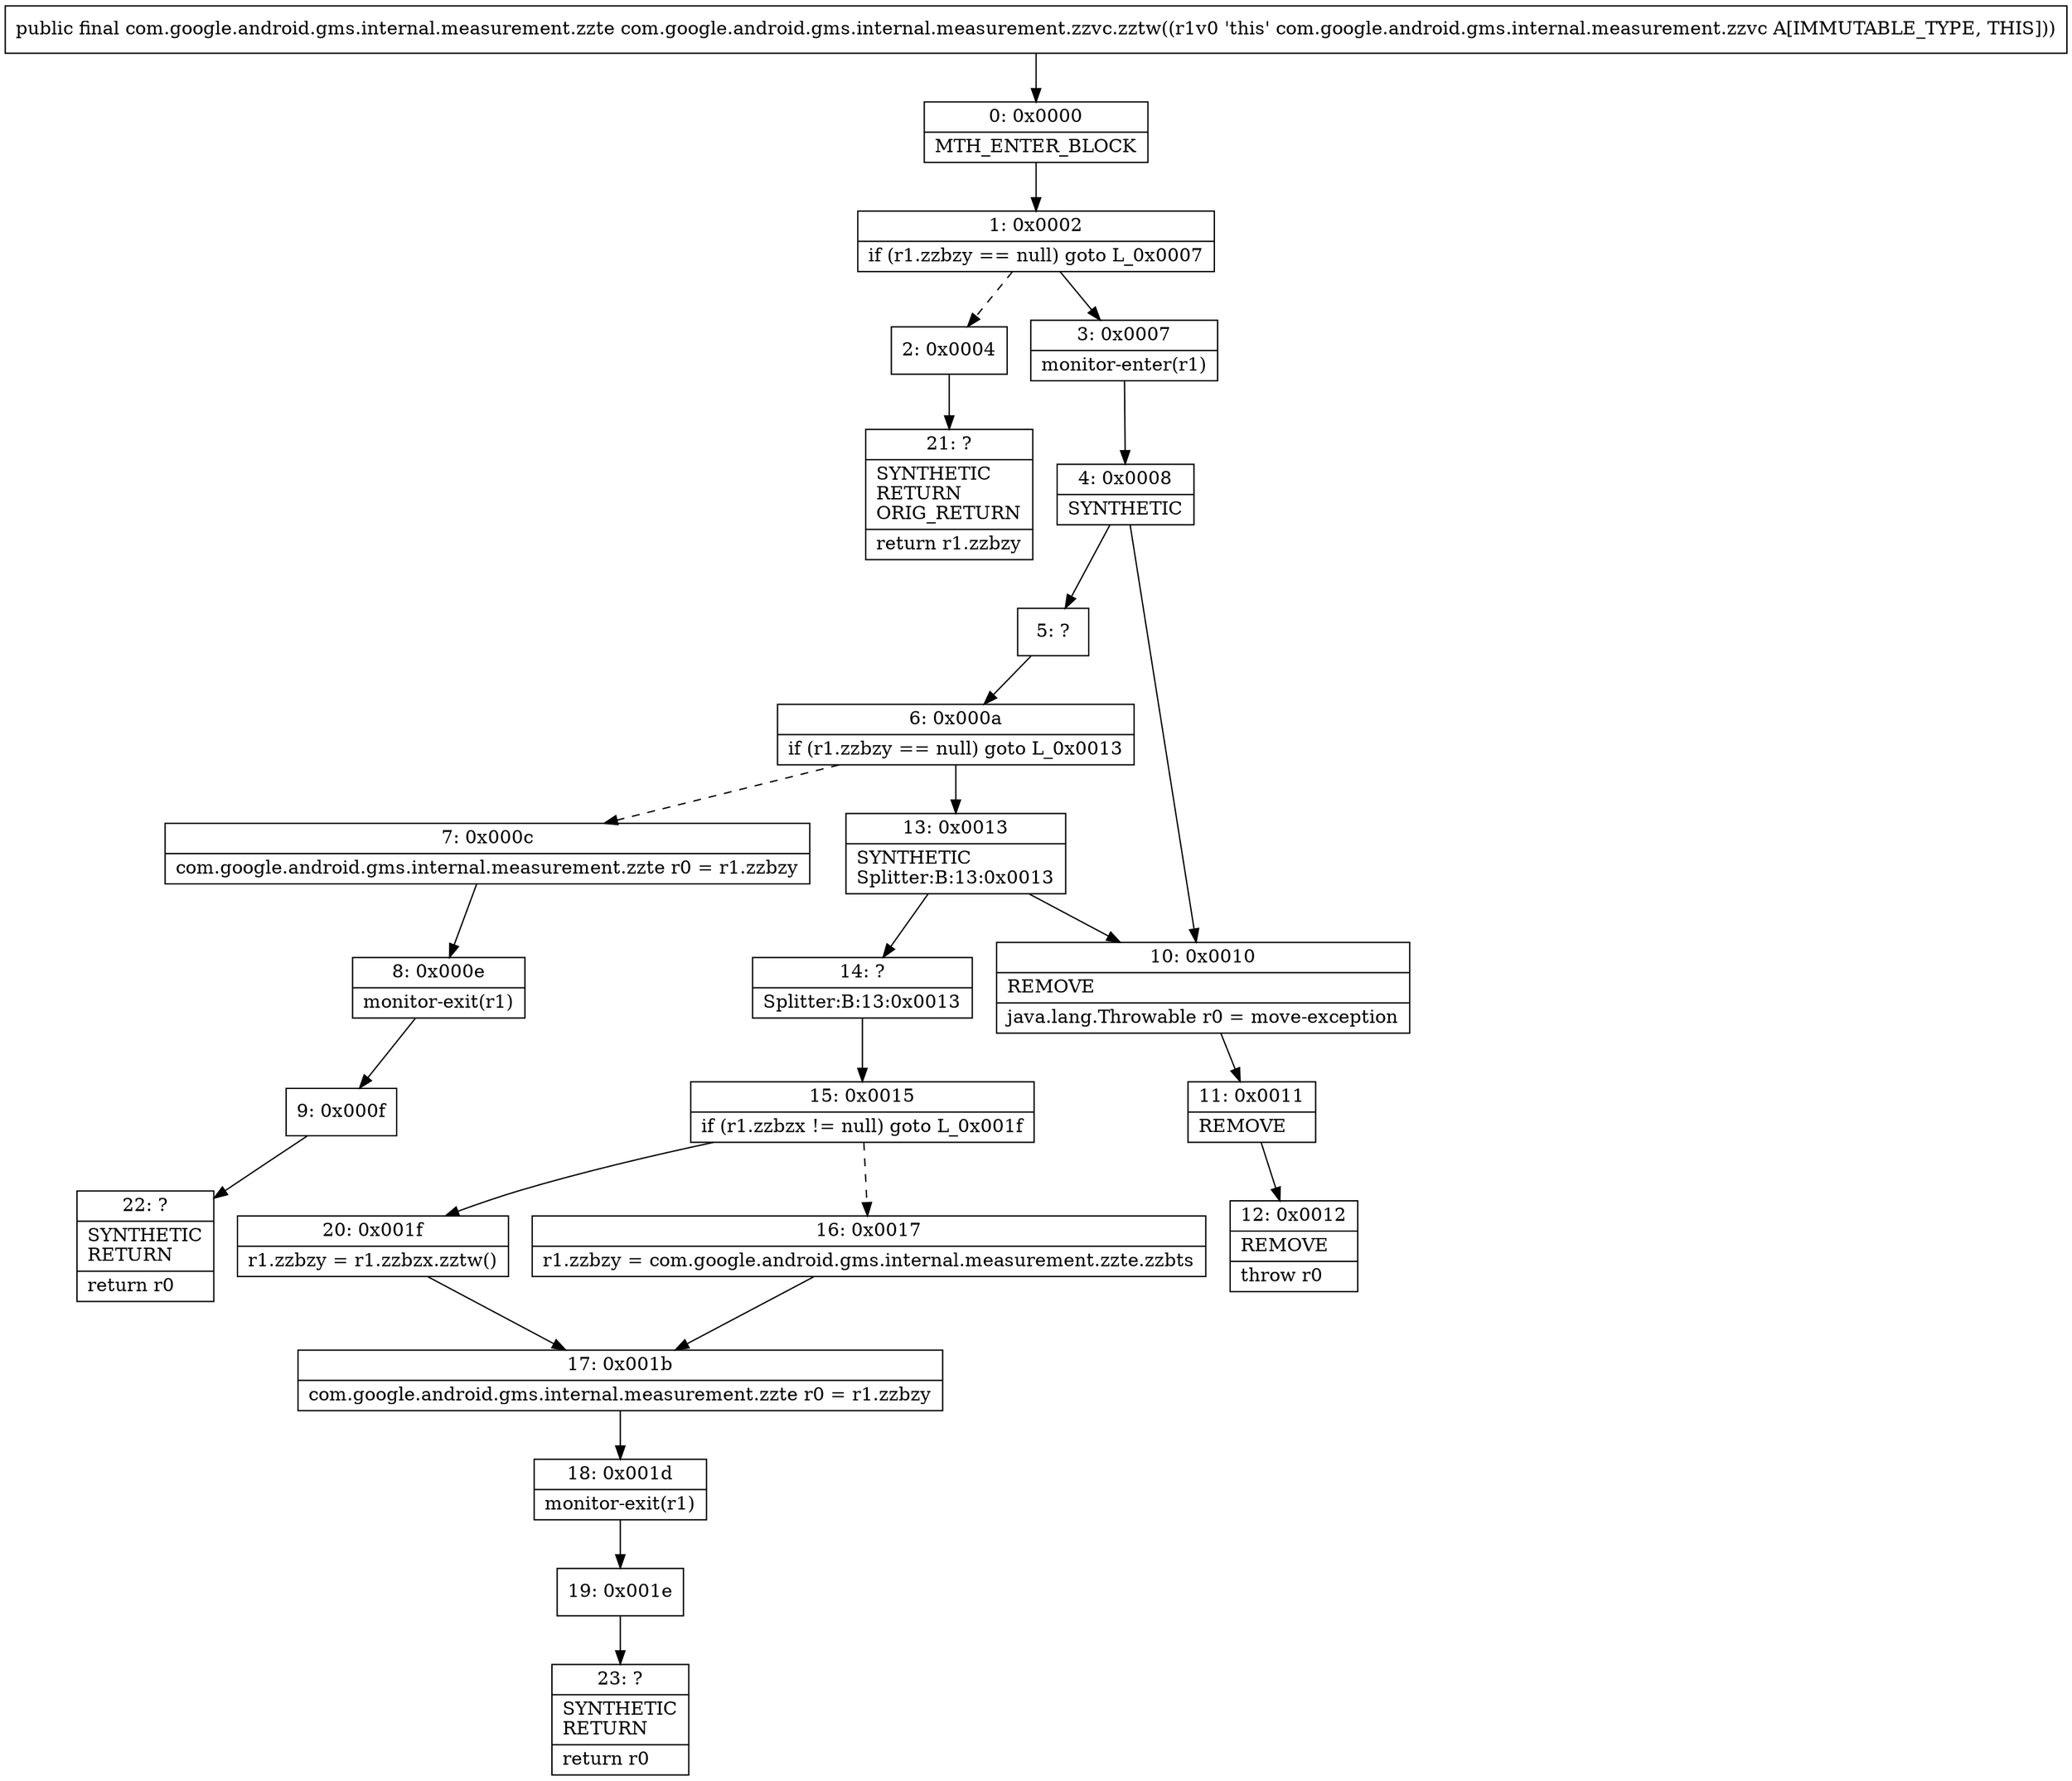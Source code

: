 digraph "CFG forcom.google.android.gms.internal.measurement.zzvc.zztw()Lcom\/google\/android\/gms\/internal\/measurement\/zzte;" {
Node_0 [shape=record,label="{0\:\ 0x0000|MTH_ENTER_BLOCK\l}"];
Node_1 [shape=record,label="{1\:\ 0x0002|if (r1.zzbzy == null) goto L_0x0007\l}"];
Node_2 [shape=record,label="{2\:\ 0x0004}"];
Node_3 [shape=record,label="{3\:\ 0x0007|monitor\-enter(r1)\l}"];
Node_4 [shape=record,label="{4\:\ 0x0008|SYNTHETIC\l}"];
Node_5 [shape=record,label="{5\:\ ?}"];
Node_6 [shape=record,label="{6\:\ 0x000a|if (r1.zzbzy == null) goto L_0x0013\l}"];
Node_7 [shape=record,label="{7\:\ 0x000c|com.google.android.gms.internal.measurement.zzte r0 = r1.zzbzy\l}"];
Node_8 [shape=record,label="{8\:\ 0x000e|monitor\-exit(r1)\l}"];
Node_9 [shape=record,label="{9\:\ 0x000f}"];
Node_10 [shape=record,label="{10\:\ 0x0010|REMOVE\l|java.lang.Throwable r0 = move\-exception\l}"];
Node_11 [shape=record,label="{11\:\ 0x0011|REMOVE\l}"];
Node_12 [shape=record,label="{12\:\ 0x0012|REMOVE\l|throw r0\l}"];
Node_13 [shape=record,label="{13\:\ 0x0013|SYNTHETIC\lSplitter:B:13:0x0013\l}"];
Node_14 [shape=record,label="{14\:\ ?|Splitter:B:13:0x0013\l}"];
Node_15 [shape=record,label="{15\:\ 0x0015|if (r1.zzbzx != null) goto L_0x001f\l}"];
Node_16 [shape=record,label="{16\:\ 0x0017|r1.zzbzy = com.google.android.gms.internal.measurement.zzte.zzbts\l}"];
Node_17 [shape=record,label="{17\:\ 0x001b|com.google.android.gms.internal.measurement.zzte r0 = r1.zzbzy\l}"];
Node_18 [shape=record,label="{18\:\ 0x001d|monitor\-exit(r1)\l}"];
Node_19 [shape=record,label="{19\:\ 0x001e}"];
Node_20 [shape=record,label="{20\:\ 0x001f|r1.zzbzy = r1.zzbzx.zztw()\l}"];
Node_21 [shape=record,label="{21\:\ ?|SYNTHETIC\lRETURN\lORIG_RETURN\l|return r1.zzbzy\l}"];
Node_22 [shape=record,label="{22\:\ ?|SYNTHETIC\lRETURN\l|return r0\l}"];
Node_23 [shape=record,label="{23\:\ ?|SYNTHETIC\lRETURN\l|return r0\l}"];
MethodNode[shape=record,label="{public final com.google.android.gms.internal.measurement.zzte com.google.android.gms.internal.measurement.zzvc.zztw((r1v0 'this' com.google.android.gms.internal.measurement.zzvc A[IMMUTABLE_TYPE, THIS])) }"];
MethodNode -> Node_0;
Node_0 -> Node_1;
Node_1 -> Node_2[style=dashed];
Node_1 -> Node_3;
Node_2 -> Node_21;
Node_3 -> Node_4;
Node_4 -> Node_5;
Node_4 -> Node_10;
Node_5 -> Node_6;
Node_6 -> Node_7[style=dashed];
Node_6 -> Node_13;
Node_7 -> Node_8;
Node_8 -> Node_9;
Node_9 -> Node_22;
Node_10 -> Node_11;
Node_11 -> Node_12;
Node_13 -> Node_14;
Node_13 -> Node_10;
Node_14 -> Node_15;
Node_15 -> Node_16[style=dashed];
Node_15 -> Node_20;
Node_16 -> Node_17;
Node_17 -> Node_18;
Node_18 -> Node_19;
Node_19 -> Node_23;
Node_20 -> Node_17;
}

